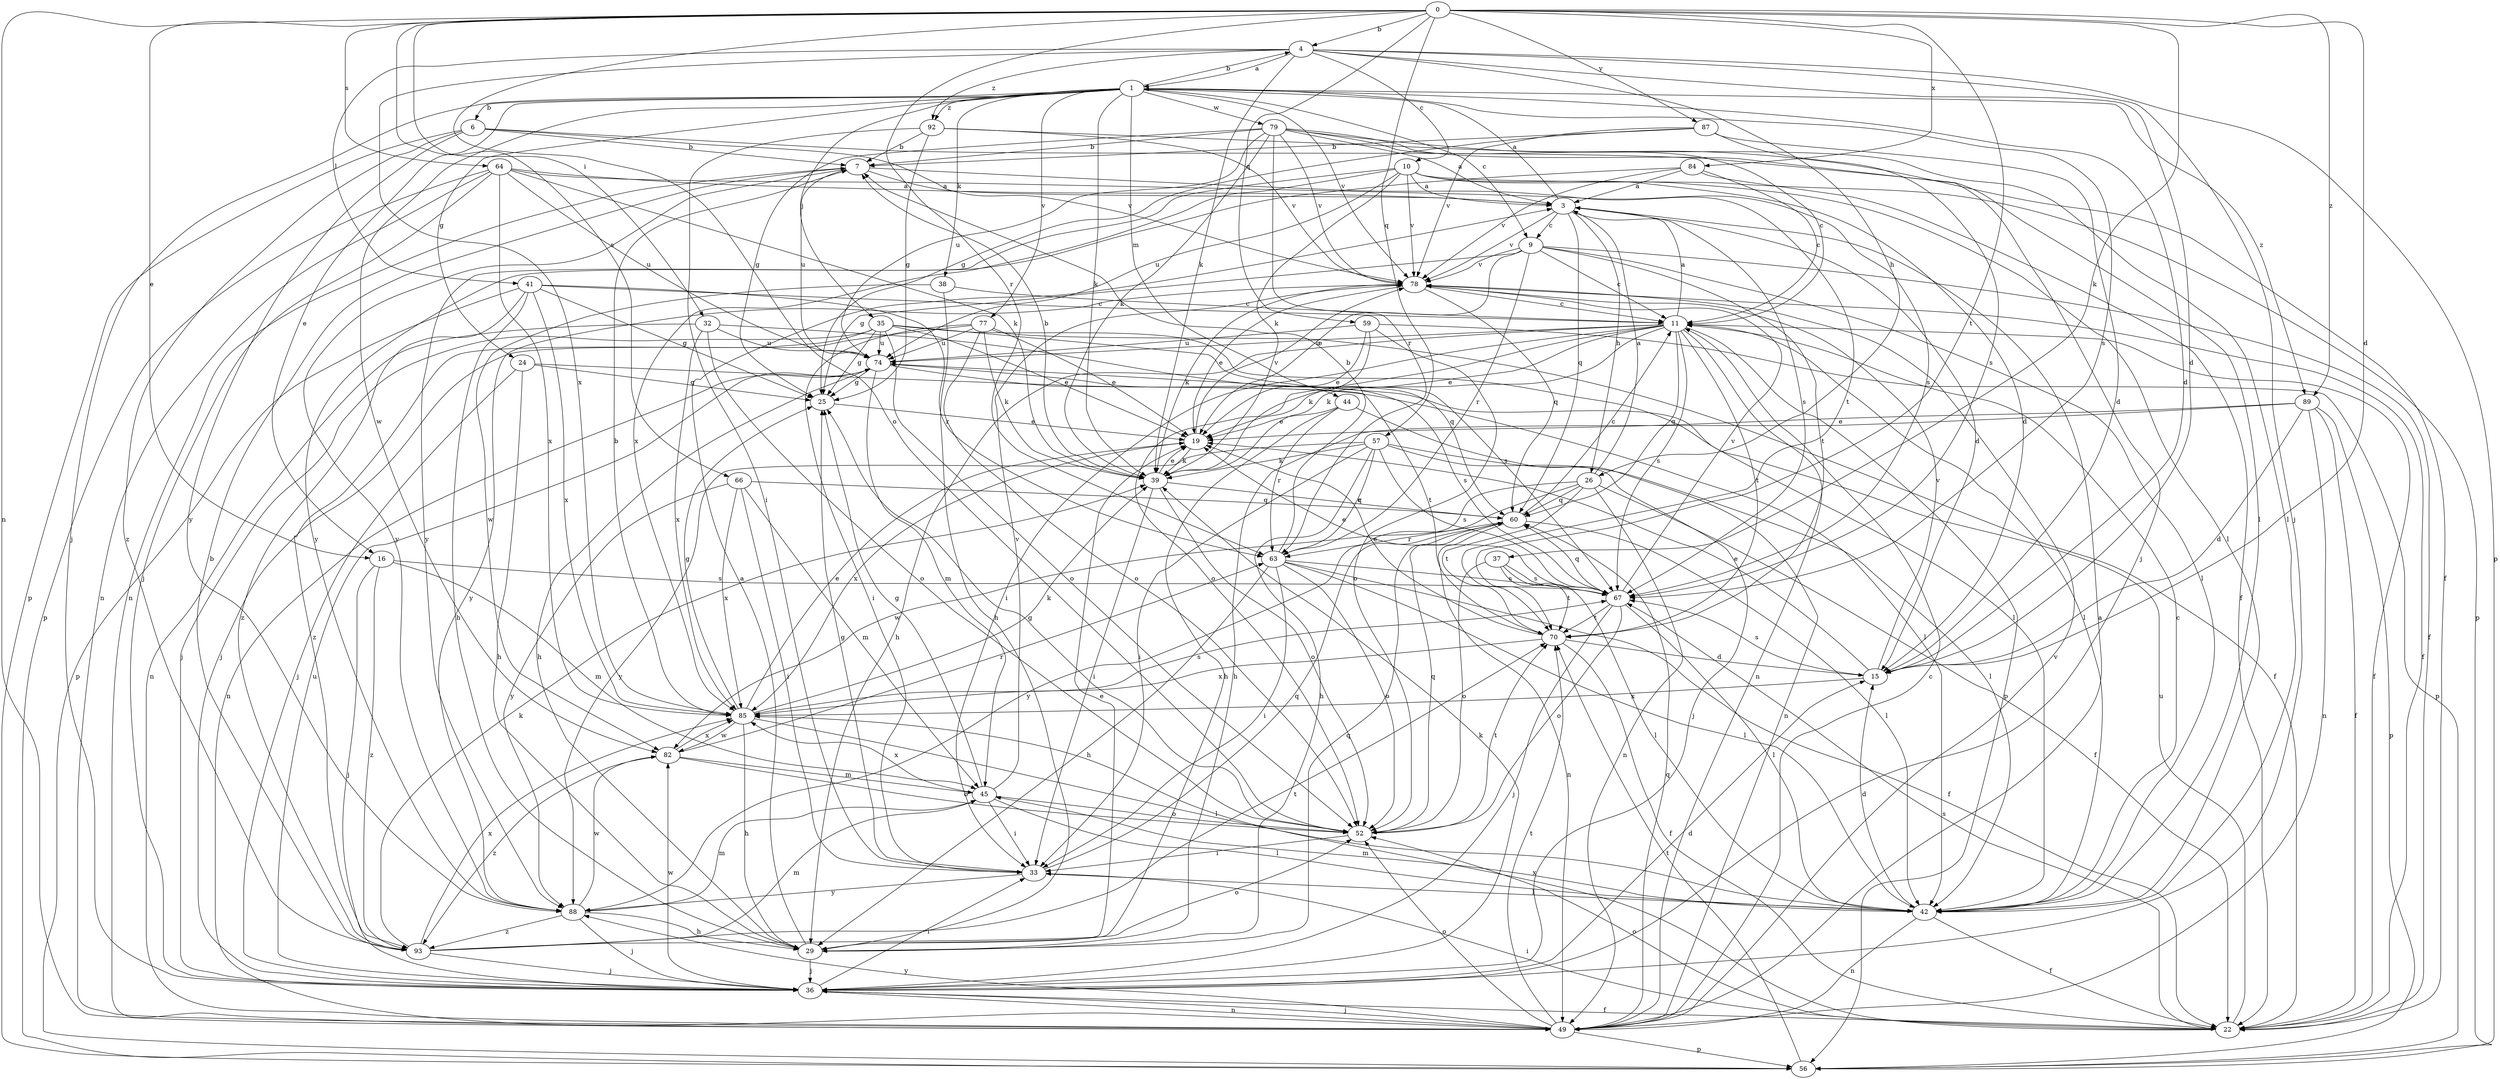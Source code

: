 strict digraph  {
0;
1;
3;
4;
6;
7;
9;
10;
11;
15;
16;
19;
22;
24;
25;
26;
29;
32;
33;
35;
36;
37;
38;
39;
41;
42;
44;
45;
49;
52;
56;
57;
59;
60;
63;
64;
66;
67;
70;
74;
77;
78;
79;
82;
84;
85;
87;
88;
89;
92;
93;
0 -> 4  [label=b];
0 -> 15  [label=d];
0 -> 16  [label=e];
0 -> 32  [label=i];
0 -> 37  [label=k];
0 -> 49  [label=n];
0 -> 52  [label=o];
0 -> 57  [label=q];
0 -> 59  [label=q];
0 -> 63  [label=r];
0 -> 64  [label=s];
0 -> 66  [label=s];
0 -> 70  [label=t];
0 -> 84  [label=x];
0 -> 87  [label=y];
0 -> 89  [label=z];
1 -> 4  [label=b];
1 -> 6  [label=b];
1 -> 9  [label=c];
1 -> 15  [label=d];
1 -> 16  [label=e];
1 -> 24  [label=g];
1 -> 35  [label=j];
1 -> 36  [label=j];
1 -> 38  [label=k];
1 -> 39  [label=k];
1 -> 44  [label=m];
1 -> 67  [label=s];
1 -> 77  [label=v];
1 -> 78  [label=v];
1 -> 79  [label=w];
1 -> 82  [label=w];
1 -> 89  [label=z];
1 -> 92  [label=z];
3 -> 1  [label=a];
3 -> 9  [label=c];
3 -> 15  [label=d];
3 -> 26  [label=h];
3 -> 60  [label=q];
3 -> 67  [label=s];
3 -> 78  [label=v];
4 -> 1  [label=a];
4 -> 10  [label=c];
4 -> 15  [label=d];
4 -> 26  [label=h];
4 -> 36  [label=j];
4 -> 39  [label=k];
4 -> 41  [label=l];
4 -> 56  [label=p];
4 -> 85  [label=x];
4 -> 92  [label=z];
6 -> 7  [label=b];
6 -> 42  [label=l];
6 -> 56  [label=p];
6 -> 78  [label=v];
6 -> 88  [label=y];
6 -> 93  [label=z];
7 -> 3  [label=a];
7 -> 49  [label=n];
7 -> 70  [label=t];
7 -> 74  [label=u];
7 -> 88  [label=y];
9 -> 11  [label=c];
9 -> 19  [label=e];
9 -> 22  [label=f];
9 -> 25  [label=g];
9 -> 42  [label=l];
9 -> 63  [label=r];
9 -> 70  [label=t];
9 -> 78  [label=v];
10 -> 3  [label=a];
10 -> 15  [label=d];
10 -> 39  [label=k];
10 -> 42  [label=l];
10 -> 56  [label=p];
10 -> 74  [label=u];
10 -> 78  [label=v];
10 -> 85  [label=x];
10 -> 88  [label=y];
11 -> 3  [label=a];
11 -> 19  [label=e];
11 -> 22  [label=f];
11 -> 29  [label=h];
11 -> 33  [label=i];
11 -> 39  [label=k];
11 -> 42  [label=l];
11 -> 49  [label=n];
11 -> 52  [label=o];
11 -> 56  [label=p];
11 -> 60  [label=q];
11 -> 67  [label=s];
11 -> 70  [label=t];
11 -> 74  [label=u];
15 -> 19  [label=e];
15 -> 67  [label=s];
15 -> 78  [label=v];
15 -> 85  [label=x];
16 -> 36  [label=j];
16 -> 45  [label=m];
16 -> 67  [label=s];
16 -> 93  [label=z];
19 -> 39  [label=k];
19 -> 78  [label=v];
19 -> 85  [label=x];
22 -> 33  [label=i];
22 -> 52  [label=o];
22 -> 67  [label=s];
22 -> 74  [label=u];
22 -> 85  [label=x];
24 -> 25  [label=g];
24 -> 29  [label=h];
24 -> 36  [label=j];
24 -> 42  [label=l];
25 -> 19  [label=e];
26 -> 3  [label=a];
26 -> 22  [label=f];
26 -> 49  [label=n];
26 -> 60  [label=q];
26 -> 70  [label=t];
26 -> 82  [label=w];
26 -> 88  [label=y];
29 -> 3  [label=a];
29 -> 19  [label=e];
29 -> 36  [label=j];
29 -> 60  [label=q];
32 -> 49  [label=n];
32 -> 52  [label=o];
32 -> 60  [label=q];
32 -> 74  [label=u];
32 -> 85  [label=x];
33 -> 25  [label=g];
33 -> 42  [label=l];
33 -> 60  [label=q];
33 -> 88  [label=y];
35 -> 19  [label=e];
35 -> 25  [label=g];
35 -> 36  [label=j];
35 -> 42  [label=l];
35 -> 52  [label=o];
35 -> 67  [label=s];
35 -> 74  [label=u];
35 -> 93  [label=z];
36 -> 15  [label=d];
36 -> 22  [label=f];
36 -> 33  [label=i];
36 -> 39  [label=k];
36 -> 49  [label=n];
36 -> 74  [label=u];
36 -> 82  [label=w];
37 -> 42  [label=l];
37 -> 52  [label=o];
37 -> 67  [label=s];
37 -> 70  [label=t];
38 -> 11  [label=c];
38 -> 29  [label=h];
38 -> 82  [label=w];
39 -> 7  [label=b];
39 -> 19  [label=e];
39 -> 33  [label=i];
39 -> 52  [label=o];
39 -> 60  [label=q];
41 -> 11  [label=c];
41 -> 25  [label=g];
41 -> 29  [label=h];
41 -> 56  [label=p];
41 -> 63  [label=r];
41 -> 85  [label=x];
41 -> 93  [label=z];
42 -> 11  [label=c];
42 -> 15  [label=d];
42 -> 22  [label=f];
42 -> 45  [label=m];
42 -> 49  [label=n];
44 -> 19  [label=e];
44 -> 29  [label=h];
44 -> 49  [label=n];
44 -> 63  [label=r];
45 -> 25  [label=g];
45 -> 33  [label=i];
45 -> 42  [label=l];
45 -> 52  [label=o];
45 -> 78  [label=v];
45 -> 85  [label=x];
49 -> 3  [label=a];
49 -> 11  [label=c];
49 -> 36  [label=j];
49 -> 52  [label=o];
49 -> 56  [label=p];
49 -> 60  [label=q];
49 -> 70  [label=t];
49 -> 78  [label=v];
49 -> 88  [label=y];
52 -> 25  [label=g];
52 -> 33  [label=i];
52 -> 60  [label=q];
52 -> 70  [label=t];
56 -> 70  [label=t];
57 -> 29  [label=h];
57 -> 33  [label=i];
57 -> 36  [label=j];
57 -> 39  [label=k];
57 -> 42  [label=l];
57 -> 63  [label=r];
57 -> 67  [label=s];
57 -> 88  [label=y];
59 -> 19  [label=e];
59 -> 39  [label=k];
59 -> 52  [label=o];
59 -> 56  [label=p];
59 -> 74  [label=u];
60 -> 11  [label=c];
60 -> 42  [label=l];
60 -> 49  [label=n];
60 -> 63  [label=r];
63 -> 7  [label=b];
63 -> 22  [label=f];
63 -> 29  [label=h];
63 -> 33  [label=i];
63 -> 42  [label=l];
63 -> 52  [label=o];
63 -> 67  [label=s];
64 -> 3  [label=a];
64 -> 36  [label=j];
64 -> 39  [label=k];
64 -> 49  [label=n];
64 -> 56  [label=p];
64 -> 67  [label=s];
64 -> 74  [label=u];
64 -> 85  [label=x];
66 -> 33  [label=i];
66 -> 45  [label=m];
66 -> 60  [label=q];
66 -> 85  [label=x];
66 -> 88  [label=y];
67 -> 19  [label=e];
67 -> 36  [label=j];
67 -> 42  [label=l];
67 -> 52  [label=o];
67 -> 60  [label=q];
67 -> 70  [label=t];
67 -> 78  [label=v];
70 -> 15  [label=d];
70 -> 19  [label=e];
70 -> 22  [label=f];
70 -> 85  [label=x];
74 -> 25  [label=g];
74 -> 29  [label=h];
74 -> 45  [label=m];
74 -> 49  [label=n];
74 -> 67  [label=s];
74 -> 70  [label=t];
77 -> 19  [label=e];
77 -> 22  [label=f];
77 -> 33  [label=i];
77 -> 36  [label=j];
77 -> 39  [label=k];
77 -> 52  [label=o];
77 -> 74  [label=u];
78 -> 11  [label=c];
78 -> 19  [label=e];
78 -> 22  [label=f];
78 -> 39  [label=k];
78 -> 60  [label=q];
78 -> 88  [label=y];
79 -> 3  [label=a];
79 -> 7  [label=b];
79 -> 11  [label=c];
79 -> 25  [label=g];
79 -> 36  [label=j];
79 -> 39  [label=k];
79 -> 42  [label=l];
79 -> 63  [label=r];
79 -> 74  [label=u];
79 -> 78  [label=v];
82 -> 45  [label=m];
82 -> 52  [label=o];
82 -> 63  [label=r];
82 -> 85  [label=x];
82 -> 93  [label=z];
84 -> 3  [label=a];
84 -> 11  [label=c];
84 -> 22  [label=f];
84 -> 78  [label=v];
84 -> 88  [label=y];
85 -> 7  [label=b];
85 -> 19  [label=e];
85 -> 25  [label=g];
85 -> 29  [label=h];
85 -> 39  [label=k];
85 -> 42  [label=l];
85 -> 67  [label=s];
85 -> 82  [label=w];
87 -> 7  [label=b];
87 -> 15  [label=d];
87 -> 25  [label=g];
87 -> 67  [label=s];
87 -> 78  [label=v];
88 -> 29  [label=h];
88 -> 36  [label=j];
88 -> 45  [label=m];
88 -> 82  [label=w];
88 -> 93  [label=z];
89 -> 15  [label=d];
89 -> 19  [label=e];
89 -> 22  [label=f];
89 -> 29  [label=h];
89 -> 49  [label=n];
89 -> 56  [label=p];
92 -> 7  [label=b];
92 -> 22  [label=f];
92 -> 25  [label=g];
92 -> 33  [label=i];
92 -> 78  [label=v];
93 -> 7  [label=b];
93 -> 36  [label=j];
93 -> 39  [label=k];
93 -> 45  [label=m];
93 -> 52  [label=o];
93 -> 70  [label=t];
93 -> 85  [label=x];
}
